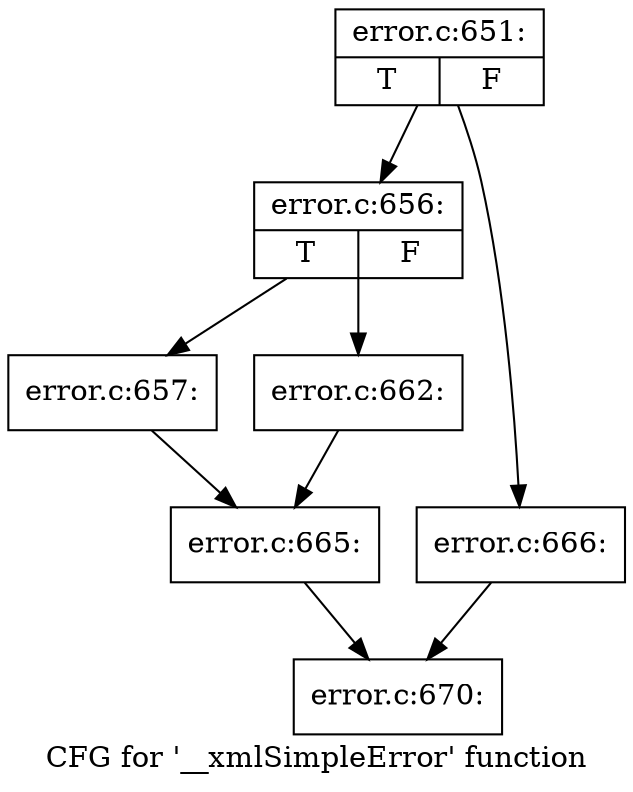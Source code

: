 digraph "CFG for '__xmlSimpleError' function" {
	label="CFG for '__xmlSimpleError' function";

	Node0x4561700 [shape=record,label="{error.c:651:|{<s0>T|<s1>F}}"];
	Node0x4561700 -> Node0x45d11a0;
	Node0x4561700 -> Node0x45d1240;
	Node0x45d11a0 [shape=record,label="{error.c:656:|{<s0>T|<s1>F}}"];
	Node0x45d11a0 -> Node0x45d1600;
	Node0x45d11a0 -> Node0x45d16a0;
	Node0x45d1600 [shape=record,label="{error.c:657:}"];
	Node0x45d1600 -> Node0x45d1650;
	Node0x45d16a0 [shape=record,label="{error.c:662:}"];
	Node0x45d16a0 -> Node0x45d1650;
	Node0x45d1650 [shape=record,label="{error.c:665:}"];
	Node0x45d1650 -> Node0x45d11f0;
	Node0x45d1240 [shape=record,label="{error.c:666:}"];
	Node0x45d1240 -> Node0x45d11f0;
	Node0x45d11f0 [shape=record,label="{error.c:670:}"];
}
